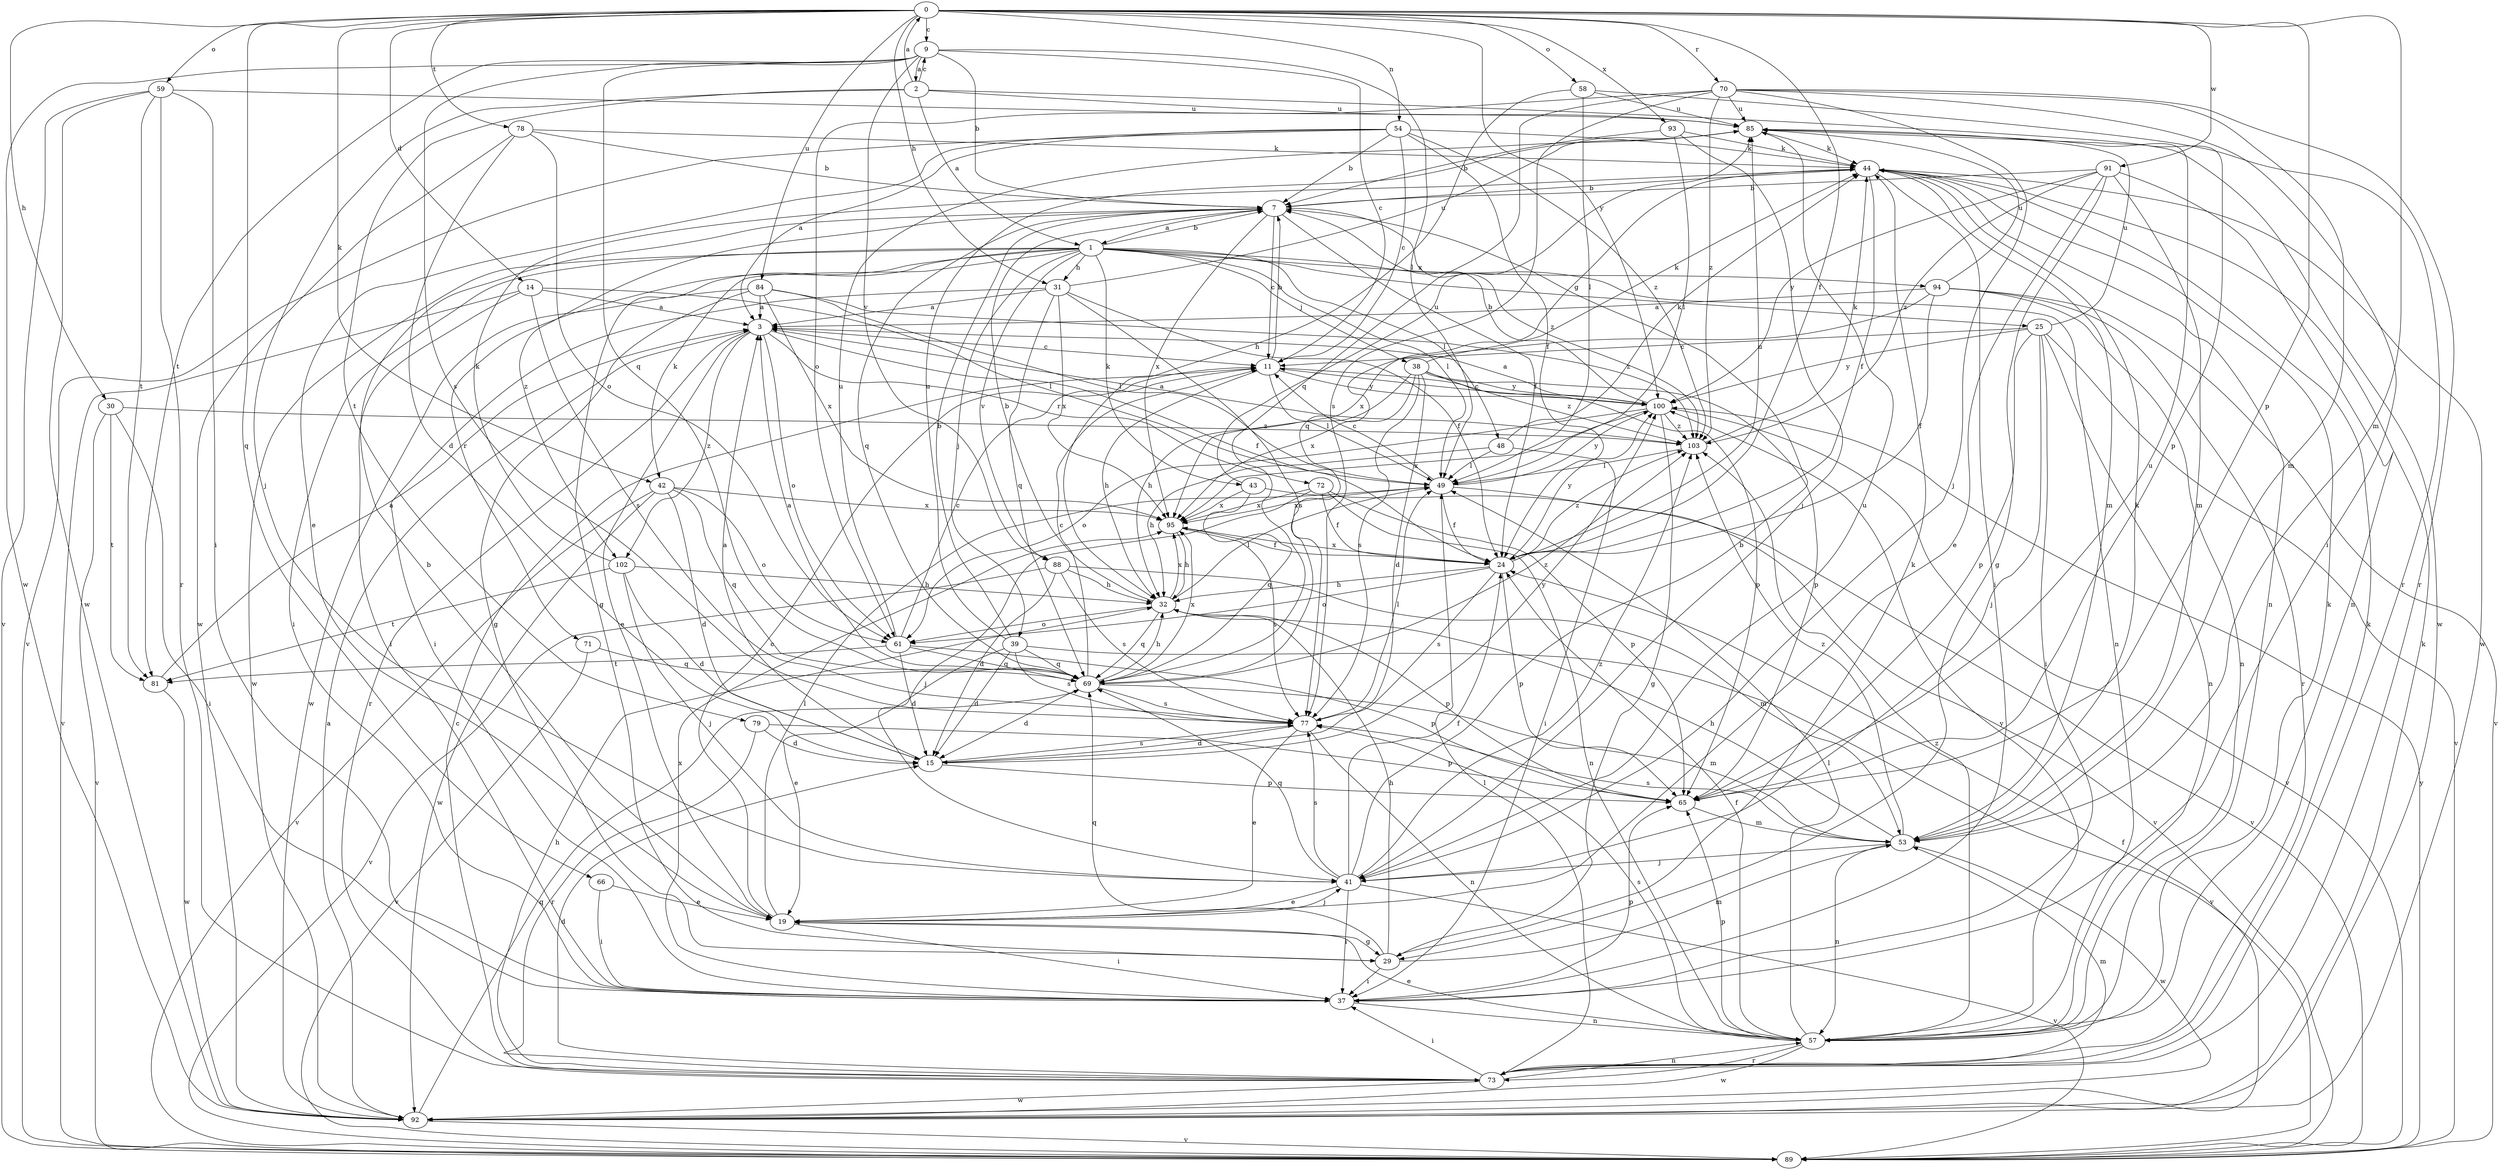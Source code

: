 strict digraph  {
0;
1;
2;
3;
7;
9;
11;
14;
15;
19;
24;
25;
29;
30;
31;
32;
37;
38;
39;
41;
42;
43;
44;
48;
49;
53;
54;
57;
58;
59;
61;
65;
66;
69;
70;
71;
72;
73;
77;
78;
79;
81;
84;
85;
88;
89;
91;
92;
93;
94;
95;
100;
102;
103;
0 -> 9  [label=c];
0 -> 14  [label=d];
0 -> 24  [label=f];
0 -> 30  [label=h];
0 -> 31  [label=h];
0 -> 42  [label=k];
0 -> 53  [label=m];
0 -> 54  [label=n];
0 -> 58  [label=o];
0 -> 59  [label=o];
0 -> 65  [label=p];
0 -> 66  [label=q];
0 -> 70  [label=r];
0 -> 78  [label=t];
0 -> 84  [label=u];
0 -> 91  [label=w];
0 -> 93  [label=x];
0 -> 100  [label=y];
1 -> 7  [label=b];
1 -> 25  [label=g];
1 -> 29  [label=g];
1 -> 31  [label=h];
1 -> 37  [label=i];
1 -> 38  [label=j];
1 -> 39  [label=j];
1 -> 42  [label=k];
1 -> 43  [label=k];
1 -> 48  [label=l];
1 -> 49  [label=l];
1 -> 57  [label=n];
1 -> 71  [label=r];
1 -> 88  [label=v];
1 -> 92  [label=w];
1 -> 94  [label=x];
2 -> 0  [label=a];
2 -> 1  [label=a];
2 -> 9  [label=c];
2 -> 41  [label=j];
2 -> 65  [label=p];
2 -> 79  [label=t];
2 -> 85  [label=u];
3 -> 11  [label=c];
3 -> 19  [label=e];
3 -> 24  [label=f];
3 -> 61  [label=o];
3 -> 72  [label=r];
3 -> 73  [label=r];
3 -> 102  [label=z];
7 -> 1  [label=a];
7 -> 11  [label=c];
7 -> 24  [label=f];
7 -> 69  [label=q];
7 -> 95  [label=x];
7 -> 102  [label=z];
7 -> 103  [label=z];
9 -> 2  [label=a];
9 -> 7  [label=b];
9 -> 11  [label=c];
9 -> 49  [label=l];
9 -> 69  [label=q];
9 -> 77  [label=s];
9 -> 81  [label=t];
9 -> 88  [label=v];
9 -> 92  [label=w];
11 -> 7  [label=b];
11 -> 32  [label=h];
11 -> 49  [label=l];
11 -> 65  [label=p];
11 -> 100  [label=y];
14 -> 3  [label=a];
14 -> 37  [label=i];
14 -> 49  [label=l];
14 -> 77  [label=s];
14 -> 89  [label=v];
15 -> 3  [label=a];
15 -> 65  [label=p];
15 -> 77  [label=s];
15 -> 100  [label=y];
19 -> 7  [label=b];
19 -> 11  [label=c];
19 -> 29  [label=g];
19 -> 37  [label=i];
19 -> 41  [label=j];
19 -> 49  [label=l];
24 -> 32  [label=h];
24 -> 61  [label=o];
24 -> 65  [label=p];
24 -> 77  [label=s];
24 -> 85  [label=u];
24 -> 95  [label=x];
24 -> 100  [label=y];
24 -> 103  [label=z];
25 -> 11  [label=c];
25 -> 37  [label=i];
25 -> 41  [label=j];
25 -> 57  [label=n];
25 -> 65  [label=p];
25 -> 85  [label=u];
25 -> 89  [label=v];
25 -> 100  [label=y];
29 -> 32  [label=h];
29 -> 37  [label=i];
29 -> 44  [label=k];
29 -> 53  [label=m];
29 -> 69  [label=q];
30 -> 37  [label=i];
30 -> 81  [label=t];
30 -> 89  [label=v];
30 -> 103  [label=z];
31 -> 3  [label=a];
31 -> 24  [label=f];
31 -> 37  [label=i];
31 -> 69  [label=q];
31 -> 77  [label=s];
31 -> 85  [label=u];
31 -> 95  [label=x];
32 -> 7  [label=b];
32 -> 49  [label=l];
32 -> 61  [label=o];
32 -> 65  [label=p];
32 -> 69  [label=q];
32 -> 95  [label=x];
37 -> 57  [label=n];
37 -> 65  [label=p];
37 -> 95  [label=x];
38 -> 15  [label=d];
38 -> 32  [label=h];
38 -> 44  [label=k];
38 -> 65  [label=p];
38 -> 77  [label=s];
38 -> 95  [label=x];
38 -> 100  [label=y];
38 -> 103  [label=z];
39 -> 7  [label=b];
39 -> 15  [label=d];
39 -> 19  [label=e];
39 -> 69  [label=q];
39 -> 77  [label=s];
39 -> 85  [label=u];
39 -> 89  [label=v];
41 -> 7  [label=b];
41 -> 19  [label=e];
41 -> 24  [label=f];
41 -> 37  [label=i];
41 -> 69  [label=q];
41 -> 77  [label=s];
41 -> 85  [label=u];
41 -> 89  [label=v];
41 -> 103  [label=z];
42 -> 15  [label=d];
42 -> 61  [label=o];
42 -> 69  [label=q];
42 -> 89  [label=v];
42 -> 92  [label=w];
42 -> 95  [label=x];
43 -> 69  [label=q];
43 -> 85  [label=u];
43 -> 89  [label=v];
43 -> 95  [label=x];
44 -> 7  [label=b];
44 -> 24  [label=f];
44 -> 37  [label=i];
44 -> 53  [label=m];
44 -> 57  [label=n];
44 -> 69  [label=q];
44 -> 92  [label=w];
48 -> 32  [label=h];
48 -> 37  [label=i];
48 -> 44  [label=k];
48 -> 49  [label=l];
49 -> 11  [label=c];
49 -> 24  [label=f];
49 -> 89  [label=v];
49 -> 95  [label=x];
49 -> 100  [label=y];
53 -> 32  [label=h];
53 -> 41  [label=j];
53 -> 44  [label=k];
53 -> 57  [label=n];
53 -> 77  [label=s];
53 -> 92  [label=w];
53 -> 103  [label=z];
54 -> 3  [label=a];
54 -> 7  [label=b];
54 -> 11  [label=c];
54 -> 19  [label=e];
54 -> 24  [label=f];
54 -> 44  [label=k];
54 -> 89  [label=v];
54 -> 103  [label=z];
57 -> 19  [label=e];
57 -> 24  [label=f];
57 -> 44  [label=k];
57 -> 49  [label=l];
57 -> 65  [label=p];
57 -> 73  [label=r];
57 -> 77  [label=s];
57 -> 92  [label=w];
57 -> 100  [label=y];
57 -> 103  [label=z];
58 -> 32  [label=h];
58 -> 49  [label=l];
58 -> 73  [label=r];
58 -> 85  [label=u];
59 -> 37  [label=i];
59 -> 73  [label=r];
59 -> 81  [label=t];
59 -> 85  [label=u];
59 -> 89  [label=v];
59 -> 92  [label=w];
61 -> 11  [label=c];
61 -> 15  [label=d];
61 -> 65  [label=p];
61 -> 69  [label=q];
61 -> 81  [label=t];
61 -> 85  [label=u];
65 -> 53  [label=m];
65 -> 85  [label=u];
66 -> 19  [label=e];
66 -> 37  [label=i];
69 -> 3  [label=a];
69 -> 11  [label=c];
69 -> 15  [label=d];
69 -> 32  [label=h];
69 -> 53  [label=m];
69 -> 77  [label=s];
69 -> 95  [label=x];
69 -> 103  [label=z];
70 -> 37  [label=i];
70 -> 41  [label=j];
70 -> 53  [label=m];
70 -> 61  [label=o];
70 -> 69  [label=q];
70 -> 73  [label=r];
70 -> 77  [label=s];
70 -> 85  [label=u];
70 -> 103  [label=z];
71 -> 69  [label=q];
71 -> 89  [label=v];
72 -> 24  [label=f];
72 -> 41  [label=j];
72 -> 57  [label=n];
72 -> 65  [label=p];
72 -> 95  [label=x];
73 -> 11  [label=c];
73 -> 15  [label=d];
73 -> 32  [label=h];
73 -> 37  [label=i];
73 -> 44  [label=k];
73 -> 49  [label=l];
73 -> 53  [label=m];
73 -> 57  [label=n];
73 -> 92  [label=w];
77 -> 15  [label=d];
77 -> 19  [label=e];
77 -> 49  [label=l];
77 -> 57  [label=n];
78 -> 7  [label=b];
78 -> 15  [label=d];
78 -> 44  [label=k];
78 -> 61  [label=o];
78 -> 92  [label=w];
79 -> 15  [label=d];
79 -> 65  [label=p];
79 -> 73  [label=r];
81 -> 3  [label=a];
81 -> 92  [label=w];
84 -> 3  [label=a];
84 -> 29  [label=g];
84 -> 49  [label=l];
84 -> 92  [label=w];
84 -> 95  [label=x];
84 -> 103  [label=z];
85 -> 44  [label=k];
85 -> 92  [label=w];
88 -> 15  [label=d];
88 -> 32  [label=h];
88 -> 53  [label=m];
88 -> 77  [label=s];
88 -> 89  [label=v];
89 -> 100  [label=y];
91 -> 7  [label=b];
91 -> 19  [label=e];
91 -> 29  [label=g];
91 -> 53  [label=m];
91 -> 57  [label=n];
91 -> 100  [label=y];
91 -> 103  [label=z];
92 -> 3  [label=a];
92 -> 24  [label=f];
92 -> 44  [label=k];
92 -> 69  [label=q];
92 -> 89  [label=v];
93 -> 7  [label=b];
93 -> 41  [label=j];
93 -> 44  [label=k];
93 -> 49  [label=l];
94 -> 3  [label=a];
94 -> 24  [label=f];
94 -> 57  [label=n];
94 -> 73  [label=r];
94 -> 85  [label=u];
94 -> 89  [label=v];
94 -> 95  [label=x];
95 -> 24  [label=f];
95 -> 32  [label=h];
95 -> 77  [label=s];
100 -> 3  [label=a];
100 -> 7  [label=b];
100 -> 11  [label=c];
100 -> 29  [label=g];
100 -> 61  [label=o];
100 -> 89  [label=v];
100 -> 95  [label=x];
100 -> 103  [label=z];
102 -> 15  [label=d];
102 -> 32  [label=h];
102 -> 41  [label=j];
102 -> 44  [label=k];
102 -> 81  [label=t];
103 -> 3  [label=a];
103 -> 44  [label=k];
103 -> 49  [label=l];
}
